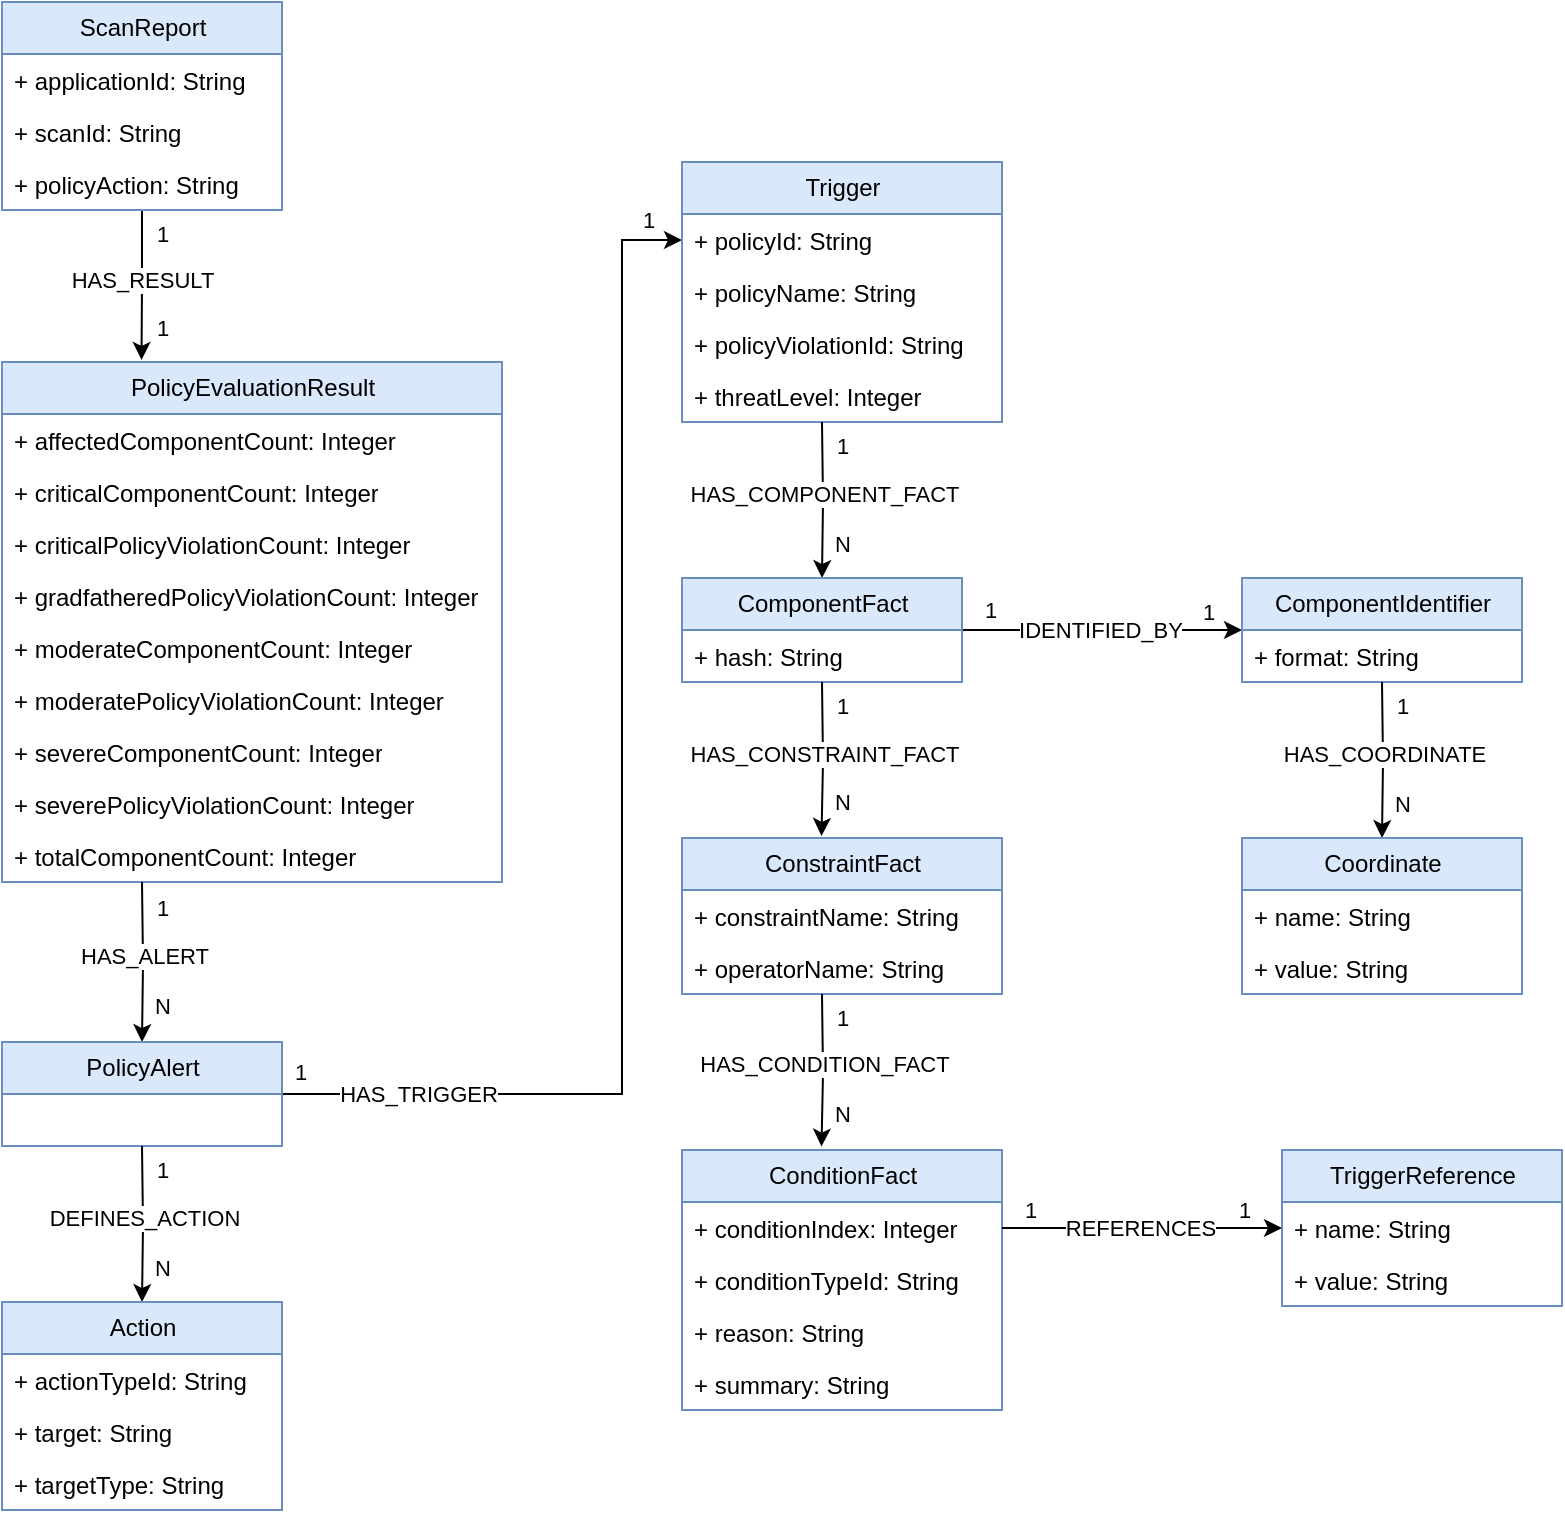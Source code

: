 <mxfile version="21.6.5" type="device">
  <diagram name="Page-1" id="bb-Nusykew6ayNnsiTSa">
    <mxGraphModel dx="1597" dy="669" grid="1" gridSize="10" guides="1" tooltips="1" connect="1" arrows="1" fold="1" page="1" pageScale="1" pageWidth="850" pageHeight="1100" math="0" shadow="0">
      <root>
        <mxCell id="0" />
        <mxCell id="1" parent="0" />
        <mxCell id="WvuEIHmxMnmnXl8fOKvt-11" style="edgeStyle=orthogonalEdgeStyle;rounded=0;orthogonalLoop=1;jettySize=auto;html=1;exitX=0.5;exitY=1;exitDx=0;exitDy=0;entryX=0.279;entryY=-0.004;entryDx=0;entryDy=0;entryPerimeter=0;" edge="1" parent="1" source="WvuEIHmxMnmnXl8fOKvt-3" target="WvuEIHmxMnmnXl8fOKvt-7">
          <mxGeometry relative="1" as="geometry" />
        </mxCell>
        <mxCell id="WvuEIHmxMnmnXl8fOKvt-12" value="HAS_RESULT" style="edgeLabel;html=1;align=center;verticalAlign=middle;resizable=0;points=[];" vertex="1" connectable="0" parent="WvuEIHmxMnmnXl8fOKvt-11">
          <mxGeometry x="-0.086" relative="1" as="geometry">
            <mxPoint as="offset" />
          </mxGeometry>
        </mxCell>
        <mxCell id="WvuEIHmxMnmnXl8fOKvt-13" value="1" style="edgeLabel;html=1;align=center;verticalAlign=middle;resizable=0;points=[];" vertex="1" connectable="0" parent="WvuEIHmxMnmnXl8fOKvt-11">
          <mxGeometry x="-0.688" y="-1" relative="1" as="geometry">
            <mxPoint x="11" as="offset" />
          </mxGeometry>
        </mxCell>
        <mxCell id="WvuEIHmxMnmnXl8fOKvt-14" value="1" style="edgeLabel;html=1;align=center;verticalAlign=middle;resizable=0;points=[];" vertex="1" connectable="0" parent="WvuEIHmxMnmnXl8fOKvt-11">
          <mxGeometry x="0.557" relative="1" as="geometry">
            <mxPoint x="10" as="offset" />
          </mxGeometry>
        </mxCell>
        <mxCell id="WvuEIHmxMnmnXl8fOKvt-3" value="ScanReport" style="swimlane;fontStyle=0;childLayout=stackLayout;horizontal=1;startSize=26;fillColor=#dae8fc;horizontalStack=0;resizeParent=1;resizeParentMax=0;resizeLast=0;collapsible=1;marginBottom=0;html=1;strokeColor=#6c8ebf;" vertex="1" parent="1">
          <mxGeometry x="40" y="40" width="140" height="104" as="geometry" />
        </mxCell>
        <mxCell id="WvuEIHmxMnmnXl8fOKvt-4" value="+ applicationId: String" style="text;strokeColor=none;fillColor=none;align=left;verticalAlign=top;spacingLeft=4;spacingRight=4;overflow=hidden;rotatable=0;points=[[0,0.5],[1,0.5]];portConstraint=eastwest;whiteSpace=wrap;html=1;" vertex="1" parent="WvuEIHmxMnmnXl8fOKvt-3">
          <mxGeometry y="26" width="140" height="26" as="geometry" />
        </mxCell>
        <mxCell id="WvuEIHmxMnmnXl8fOKvt-5" value="+ scanId: String" style="text;strokeColor=none;fillColor=none;align=left;verticalAlign=top;spacingLeft=4;spacingRight=4;overflow=hidden;rotatable=0;points=[[0,0.5],[1,0.5]];portConstraint=eastwest;whiteSpace=wrap;html=1;" vertex="1" parent="WvuEIHmxMnmnXl8fOKvt-3">
          <mxGeometry y="52" width="140" height="26" as="geometry" />
        </mxCell>
        <mxCell id="WvuEIHmxMnmnXl8fOKvt-6" value="+ policyAction: String" style="text;strokeColor=none;fillColor=none;align=left;verticalAlign=top;spacingLeft=4;spacingRight=4;overflow=hidden;rotatable=0;points=[[0,0.5],[1,0.5]];portConstraint=eastwest;whiteSpace=wrap;html=1;" vertex="1" parent="WvuEIHmxMnmnXl8fOKvt-3">
          <mxGeometry y="78" width="140" height="26" as="geometry" />
        </mxCell>
        <mxCell id="WvuEIHmxMnmnXl8fOKvt-7" value="PolicyEvaluationResult" style="swimlane;fontStyle=0;childLayout=stackLayout;horizontal=1;startSize=26;fillColor=#dae8fc;horizontalStack=0;resizeParent=1;resizeParentMax=0;resizeLast=0;collapsible=1;marginBottom=0;html=1;strokeColor=#6c8ebf;" vertex="1" parent="1">
          <mxGeometry x="40" y="220" width="250" height="260" as="geometry">
            <mxRectangle x="40" y="220" width="160" height="30" as="alternateBounds" />
          </mxGeometry>
        </mxCell>
        <mxCell id="WvuEIHmxMnmnXl8fOKvt-8" value="+ affectedComponentCount: Integer" style="text;strokeColor=none;fillColor=none;align=left;verticalAlign=top;spacingLeft=4;spacingRight=4;overflow=hidden;rotatable=0;points=[[0,0.5],[1,0.5]];portConstraint=eastwest;whiteSpace=wrap;html=1;" vertex="1" parent="WvuEIHmxMnmnXl8fOKvt-7">
          <mxGeometry y="26" width="250" height="26" as="geometry" />
        </mxCell>
        <mxCell id="WvuEIHmxMnmnXl8fOKvt-9" value="+ criticalComponentCount: Integer" style="text;strokeColor=none;fillColor=none;align=left;verticalAlign=top;spacingLeft=4;spacingRight=4;overflow=hidden;rotatable=0;points=[[0,0.5],[1,0.5]];portConstraint=eastwest;whiteSpace=wrap;html=1;" vertex="1" parent="WvuEIHmxMnmnXl8fOKvt-7">
          <mxGeometry y="52" width="250" height="26" as="geometry" />
        </mxCell>
        <mxCell id="WvuEIHmxMnmnXl8fOKvt-10" value="+ criticalPolicyViolationCount: Integer" style="text;strokeColor=none;fillColor=none;align=left;verticalAlign=top;spacingLeft=4;spacingRight=4;overflow=hidden;rotatable=0;points=[[0,0.5],[1,0.5]];portConstraint=eastwest;whiteSpace=wrap;html=1;" vertex="1" parent="WvuEIHmxMnmnXl8fOKvt-7">
          <mxGeometry y="78" width="250" height="26" as="geometry" />
        </mxCell>
        <mxCell id="WvuEIHmxMnmnXl8fOKvt-16" value="+ gradfatheredPolicyViolationCount: Integer" style="text;strokeColor=none;fillColor=none;align=left;verticalAlign=top;spacingLeft=4;spacingRight=4;overflow=hidden;rotatable=0;points=[[0,0.5],[1,0.5]];portConstraint=eastwest;whiteSpace=wrap;html=1;" vertex="1" parent="WvuEIHmxMnmnXl8fOKvt-7">
          <mxGeometry y="104" width="250" height="26" as="geometry" />
        </mxCell>
        <mxCell id="WvuEIHmxMnmnXl8fOKvt-17" value="+ moderateComponentCount: Integer" style="text;strokeColor=none;fillColor=none;align=left;verticalAlign=top;spacingLeft=4;spacingRight=4;overflow=hidden;rotatable=0;points=[[0,0.5],[1,0.5]];portConstraint=eastwest;whiteSpace=wrap;html=1;" vertex="1" parent="WvuEIHmxMnmnXl8fOKvt-7">
          <mxGeometry y="130" width="250" height="26" as="geometry" />
        </mxCell>
        <mxCell id="WvuEIHmxMnmnXl8fOKvt-18" value="+ moderatePolicyViolationCount: Integer" style="text;strokeColor=none;fillColor=none;align=left;verticalAlign=top;spacingLeft=4;spacingRight=4;overflow=hidden;rotatable=0;points=[[0,0.5],[1,0.5]];portConstraint=eastwest;whiteSpace=wrap;html=1;" vertex="1" parent="WvuEIHmxMnmnXl8fOKvt-7">
          <mxGeometry y="156" width="250" height="26" as="geometry" />
        </mxCell>
        <mxCell id="WvuEIHmxMnmnXl8fOKvt-20" value="+ severeComponentCount: Integer" style="text;strokeColor=none;fillColor=none;align=left;verticalAlign=top;spacingLeft=4;spacingRight=4;overflow=hidden;rotatable=0;points=[[0,0.5],[1,0.5]];portConstraint=eastwest;whiteSpace=wrap;html=1;" vertex="1" parent="WvuEIHmxMnmnXl8fOKvt-7">
          <mxGeometry y="182" width="250" height="26" as="geometry" />
        </mxCell>
        <mxCell id="WvuEIHmxMnmnXl8fOKvt-21" value="+ severePolicyViolationCount: Integer" style="text;strokeColor=none;fillColor=none;align=left;verticalAlign=top;spacingLeft=4;spacingRight=4;overflow=hidden;rotatable=0;points=[[0,0.5],[1,0.5]];portConstraint=eastwest;whiteSpace=wrap;html=1;" vertex="1" parent="WvuEIHmxMnmnXl8fOKvt-7">
          <mxGeometry y="208" width="250" height="26" as="geometry" />
        </mxCell>
        <mxCell id="WvuEIHmxMnmnXl8fOKvt-22" value="+ totalComponentCount: Integer" style="text;strokeColor=none;fillColor=none;align=left;verticalAlign=top;spacingLeft=4;spacingRight=4;overflow=hidden;rotatable=0;points=[[0,0.5],[1,0.5]];portConstraint=eastwest;whiteSpace=wrap;html=1;" vertex="1" parent="WvuEIHmxMnmnXl8fOKvt-7">
          <mxGeometry y="234" width="250" height="26" as="geometry" />
        </mxCell>
        <mxCell id="WvuEIHmxMnmnXl8fOKvt-23" style="edgeStyle=orthogonalEdgeStyle;rounded=0;orthogonalLoop=1;jettySize=auto;html=1;exitX=0.5;exitY=1;exitDx=0;exitDy=0;entryX=0.5;entryY=0;entryDx=0;entryDy=0;" edge="1" parent="1" target="WvuEIHmxMnmnXl8fOKvt-27">
          <mxGeometry relative="1" as="geometry">
            <mxPoint x="110" y="480" as="sourcePoint" />
          </mxGeometry>
        </mxCell>
        <mxCell id="WvuEIHmxMnmnXl8fOKvt-24" value="HAS_ALERT" style="edgeLabel;html=1;align=center;verticalAlign=middle;resizable=0;points=[];" vertex="1" connectable="0" parent="WvuEIHmxMnmnXl8fOKvt-23">
          <mxGeometry x="-0.086" relative="1" as="geometry">
            <mxPoint as="offset" />
          </mxGeometry>
        </mxCell>
        <mxCell id="WvuEIHmxMnmnXl8fOKvt-25" value="1" style="edgeLabel;html=1;align=center;verticalAlign=middle;resizable=0;points=[];" vertex="1" connectable="0" parent="WvuEIHmxMnmnXl8fOKvt-23">
          <mxGeometry x="-0.688" y="-1" relative="1" as="geometry">
            <mxPoint x="11" as="offset" />
          </mxGeometry>
        </mxCell>
        <mxCell id="WvuEIHmxMnmnXl8fOKvt-26" value="N" style="edgeLabel;html=1;align=center;verticalAlign=middle;resizable=0;points=[];" vertex="1" connectable="0" parent="WvuEIHmxMnmnXl8fOKvt-23">
          <mxGeometry x="0.557" relative="1" as="geometry">
            <mxPoint x="10" as="offset" />
          </mxGeometry>
        </mxCell>
        <mxCell id="WvuEIHmxMnmnXl8fOKvt-43" style="edgeStyle=orthogonalEdgeStyle;rounded=0;orthogonalLoop=1;jettySize=auto;html=1;exitX=1;exitY=0.5;exitDx=0;exitDy=0;entryX=0;entryY=0.5;entryDx=0;entryDy=0;" edge="1" parent="1" source="WvuEIHmxMnmnXl8fOKvt-27" target="WvuEIHmxMnmnXl8fOKvt-46">
          <mxGeometry relative="1" as="geometry">
            <mxPoint x="380" y="246.0" as="targetPoint" />
            <Array as="points">
              <mxPoint x="350" y="586" />
              <mxPoint x="350" y="159" />
            </Array>
          </mxGeometry>
        </mxCell>
        <mxCell id="WvuEIHmxMnmnXl8fOKvt-54" value="HAS_TRIGGER" style="edgeLabel;html=1;align=center;verticalAlign=middle;resizable=0;points=[];" vertex="1" connectable="0" parent="WvuEIHmxMnmnXl8fOKvt-43">
          <mxGeometry x="-0.785" relative="1" as="geometry">
            <mxPoint as="offset" />
          </mxGeometry>
        </mxCell>
        <mxCell id="WvuEIHmxMnmnXl8fOKvt-55" value="1" style="edgeLabel;html=1;align=center;verticalAlign=middle;resizable=0;points=[];" vertex="1" connectable="0" parent="WvuEIHmxMnmnXl8fOKvt-43">
          <mxGeometry x="-0.971" y="2" relative="1" as="geometry">
            <mxPoint y="-9" as="offset" />
          </mxGeometry>
        </mxCell>
        <mxCell id="WvuEIHmxMnmnXl8fOKvt-56" value="1" style="edgeLabel;html=1;align=center;verticalAlign=middle;resizable=0;points=[];" vertex="1" connectable="0" parent="WvuEIHmxMnmnXl8fOKvt-43">
          <mxGeometry x="0.912" y="1" relative="1" as="geometry">
            <mxPoint x="10" y="-9" as="offset" />
          </mxGeometry>
        </mxCell>
        <mxCell id="WvuEIHmxMnmnXl8fOKvt-27" value="PolicyAlert" style="swimlane;fontStyle=0;childLayout=stackLayout;horizontal=1;startSize=26;fillColor=#dae8fc;horizontalStack=0;resizeParent=1;resizeParentMax=0;resizeLast=0;collapsible=1;marginBottom=0;html=1;strokeColor=#6c8ebf;" vertex="1" parent="1">
          <mxGeometry x="40" y="560" width="140" height="52" as="geometry">
            <mxRectangle x="40" y="220" width="160" height="30" as="alternateBounds" />
          </mxGeometry>
        </mxCell>
        <mxCell id="WvuEIHmxMnmnXl8fOKvt-37" style="edgeStyle=orthogonalEdgeStyle;rounded=0;orthogonalLoop=1;jettySize=auto;html=1;exitX=0.5;exitY=1;exitDx=0;exitDy=0;entryX=0.5;entryY=0;entryDx=0;entryDy=0;" edge="1" parent="1" target="WvuEIHmxMnmnXl8fOKvt-49">
          <mxGeometry relative="1" as="geometry">
            <mxPoint x="110" y="612" as="sourcePoint" />
            <mxPoint x="110" y="692" as="targetPoint" />
          </mxGeometry>
        </mxCell>
        <mxCell id="WvuEIHmxMnmnXl8fOKvt-38" value="DEFINES_ACTION" style="edgeLabel;html=1;align=center;verticalAlign=middle;resizable=0;points=[];" vertex="1" connectable="0" parent="WvuEIHmxMnmnXl8fOKvt-37">
          <mxGeometry x="-0.086" relative="1" as="geometry">
            <mxPoint as="offset" />
          </mxGeometry>
        </mxCell>
        <mxCell id="WvuEIHmxMnmnXl8fOKvt-39" value="1" style="edgeLabel;html=1;align=center;verticalAlign=middle;resizable=0;points=[];" vertex="1" connectable="0" parent="WvuEIHmxMnmnXl8fOKvt-37">
          <mxGeometry x="-0.688" y="-1" relative="1" as="geometry">
            <mxPoint x="11" as="offset" />
          </mxGeometry>
        </mxCell>
        <mxCell id="WvuEIHmxMnmnXl8fOKvt-40" value="N" style="edgeLabel;html=1;align=center;verticalAlign=middle;resizable=0;points=[];" vertex="1" connectable="0" parent="WvuEIHmxMnmnXl8fOKvt-37">
          <mxGeometry x="0.557" relative="1" as="geometry">
            <mxPoint x="10" as="offset" />
          </mxGeometry>
        </mxCell>
        <mxCell id="WvuEIHmxMnmnXl8fOKvt-45" value="Trigger" style="swimlane;fontStyle=0;childLayout=stackLayout;horizontal=1;startSize=26;fillColor=#dae8fc;horizontalStack=0;resizeParent=1;resizeParentMax=0;resizeLast=0;collapsible=1;marginBottom=0;html=1;strokeColor=#6c8ebf;" vertex="1" parent="1">
          <mxGeometry x="380" y="120" width="160" height="130" as="geometry" />
        </mxCell>
        <mxCell id="WvuEIHmxMnmnXl8fOKvt-46" value="+ policyId: String" style="text;strokeColor=none;fillColor=none;align=left;verticalAlign=top;spacingLeft=4;spacingRight=4;overflow=hidden;rotatable=0;points=[[0,0.5],[1,0.5]];portConstraint=eastwest;whiteSpace=wrap;html=1;" vertex="1" parent="WvuEIHmxMnmnXl8fOKvt-45">
          <mxGeometry y="26" width="160" height="26" as="geometry" />
        </mxCell>
        <mxCell id="WvuEIHmxMnmnXl8fOKvt-47" value="+ policyName: String" style="text;strokeColor=none;fillColor=none;align=left;verticalAlign=top;spacingLeft=4;spacingRight=4;overflow=hidden;rotatable=0;points=[[0,0.5],[1,0.5]];portConstraint=eastwest;whiteSpace=wrap;html=1;" vertex="1" parent="WvuEIHmxMnmnXl8fOKvt-45">
          <mxGeometry y="52" width="160" height="26" as="geometry" />
        </mxCell>
        <mxCell id="WvuEIHmxMnmnXl8fOKvt-48" value="+ policyViolationId: String" style="text;strokeColor=none;fillColor=none;align=left;verticalAlign=top;spacingLeft=4;spacingRight=4;overflow=hidden;rotatable=0;points=[[0,0.5],[1,0.5]];portConstraint=eastwest;whiteSpace=wrap;html=1;" vertex="1" parent="WvuEIHmxMnmnXl8fOKvt-45">
          <mxGeometry y="78" width="160" height="26" as="geometry" />
        </mxCell>
        <mxCell id="WvuEIHmxMnmnXl8fOKvt-53" value="+ threatLevel: Integer" style="text;strokeColor=none;fillColor=none;align=left;verticalAlign=top;spacingLeft=4;spacingRight=4;overflow=hidden;rotatable=0;points=[[0,0.5],[1,0.5]];portConstraint=eastwest;whiteSpace=wrap;html=1;" vertex="1" parent="WvuEIHmxMnmnXl8fOKvt-45">
          <mxGeometry y="104" width="160" height="26" as="geometry" />
        </mxCell>
        <mxCell id="WvuEIHmxMnmnXl8fOKvt-49" value="Action" style="swimlane;fontStyle=0;childLayout=stackLayout;horizontal=1;startSize=26;fillColor=#dae8fc;horizontalStack=0;resizeParent=1;resizeParentMax=0;resizeLast=0;collapsible=1;marginBottom=0;html=1;strokeColor=#6c8ebf;" vertex="1" parent="1">
          <mxGeometry x="40" y="690" width="140" height="104" as="geometry" />
        </mxCell>
        <mxCell id="WvuEIHmxMnmnXl8fOKvt-50" value="+ actionTypeId: String" style="text;strokeColor=none;fillColor=none;align=left;verticalAlign=top;spacingLeft=4;spacingRight=4;overflow=hidden;rotatable=0;points=[[0,0.5],[1,0.5]];portConstraint=eastwest;whiteSpace=wrap;html=1;" vertex="1" parent="WvuEIHmxMnmnXl8fOKvt-49">
          <mxGeometry y="26" width="140" height="26" as="geometry" />
        </mxCell>
        <mxCell id="WvuEIHmxMnmnXl8fOKvt-51" value="+ target: String" style="text;strokeColor=none;fillColor=none;align=left;verticalAlign=top;spacingLeft=4;spacingRight=4;overflow=hidden;rotatable=0;points=[[0,0.5],[1,0.5]];portConstraint=eastwest;whiteSpace=wrap;html=1;" vertex="1" parent="WvuEIHmxMnmnXl8fOKvt-49">
          <mxGeometry y="52" width="140" height="26" as="geometry" />
        </mxCell>
        <mxCell id="WvuEIHmxMnmnXl8fOKvt-52" value="+ targetType: String" style="text;strokeColor=none;fillColor=none;align=left;verticalAlign=top;spacingLeft=4;spacingRight=4;overflow=hidden;rotatable=0;points=[[0,0.5],[1,0.5]];portConstraint=eastwest;whiteSpace=wrap;html=1;" vertex="1" parent="WvuEIHmxMnmnXl8fOKvt-49">
          <mxGeometry y="78" width="140" height="26" as="geometry" />
        </mxCell>
        <mxCell id="WvuEIHmxMnmnXl8fOKvt-61" style="edgeStyle=orthogonalEdgeStyle;rounded=0;orthogonalLoop=1;jettySize=auto;html=1;exitX=0.5;exitY=1;exitDx=0;exitDy=0;entryX=0.5;entryY=0;entryDx=0;entryDy=0;" edge="1" parent="1" target="WvuEIHmxMnmnXl8fOKvt-65">
          <mxGeometry relative="1" as="geometry">
            <mxPoint x="450" y="250" as="sourcePoint" />
            <mxPoint x="450" y="330" as="targetPoint" />
          </mxGeometry>
        </mxCell>
        <mxCell id="WvuEIHmxMnmnXl8fOKvt-62" value="HAS_COMPONENT_FACT" style="edgeLabel;html=1;align=center;verticalAlign=middle;resizable=0;points=[];" vertex="1" connectable="0" parent="WvuEIHmxMnmnXl8fOKvt-61">
          <mxGeometry x="-0.086" relative="1" as="geometry">
            <mxPoint as="offset" />
          </mxGeometry>
        </mxCell>
        <mxCell id="WvuEIHmxMnmnXl8fOKvt-63" value="1" style="edgeLabel;html=1;align=center;verticalAlign=middle;resizable=0;points=[];" vertex="1" connectable="0" parent="WvuEIHmxMnmnXl8fOKvt-61">
          <mxGeometry x="-0.688" y="-1" relative="1" as="geometry">
            <mxPoint x="11" as="offset" />
          </mxGeometry>
        </mxCell>
        <mxCell id="WvuEIHmxMnmnXl8fOKvt-64" value="N" style="edgeLabel;html=1;align=center;verticalAlign=middle;resizable=0;points=[];" vertex="1" connectable="0" parent="WvuEIHmxMnmnXl8fOKvt-61">
          <mxGeometry x="0.557" relative="1" as="geometry">
            <mxPoint x="10" as="offset" />
          </mxGeometry>
        </mxCell>
        <mxCell id="WvuEIHmxMnmnXl8fOKvt-81" style="edgeStyle=orthogonalEdgeStyle;rounded=0;orthogonalLoop=1;jettySize=auto;html=1;exitX=1;exitY=0.5;exitDx=0;exitDy=0;entryX=0;entryY=0.5;entryDx=0;entryDy=0;" edge="1" parent="1" source="WvuEIHmxMnmnXl8fOKvt-65" target="WvuEIHmxMnmnXl8fOKvt-79">
          <mxGeometry relative="1" as="geometry" />
        </mxCell>
        <mxCell id="WvuEIHmxMnmnXl8fOKvt-90" value="IDENTIFIED_BY" style="edgeLabel;html=1;align=center;verticalAlign=middle;resizable=0;points=[];" vertex="1" connectable="0" parent="WvuEIHmxMnmnXl8fOKvt-81">
          <mxGeometry x="-0.096" relative="1" as="geometry">
            <mxPoint x="5" as="offset" />
          </mxGeometry>
        </mxCell>
        <mxCell id="WvuEIHmxMnmnXl8fOKvt-91" value="1" style="edgeLabel;html=1;align=center;verticalAlign=middle;resizable=0;points=[];" vertex="1" connectable="0" parent="WvuEIHmxMnmnXl8fOKvt-81">
          <mxGeometry x="-0.808" relative="1" as="geometry">
            <mxPoint y="-10" as="offset" />
          </mxGeometry>
        </mxCell>
        <mxCell id="WvuEIHmxMnmnXl8fOKvt-92" value="1" style="edgeLabel;html=1;align=center;verticalAlign=middle;resizable=0;points=[];" vertex="1" connectable="0" parent="WvuEIHmxMnmnXl8fOKvt-81">
          <mxGeometry x="0.756" relative="1" as="geometry">
            <mxPoint y="-9" as="offset" />
          </mxGeometry>
        </mxCell>
        <mxCell id="WvuEIHmxMnmnXl8fOKvt-65" value="ComponentFact" style="swimlane;fontStyle=0;childLayout=stackLayout;horizontal=1;startSize=26;fillColor=#dae8fc;horizontalStack=0;resizeParent=1;resizeParentMax=0;resizeLast=0;collapsible=1;marginBottom=0;html=1;strokeColor=#6c8ebf;" vertex="1" parent="1">
          <mxGeometry x="380" y="328" width="140" height="52" as="geometry" />
        </mxCell>
        <mxCell id="WvuEIHmxMnmnXl8fOKvt-66" value="+ hash: String" style="text;strokeColor=none;fillColor=none;align=left;verticalAlign=top;spacingLeft=4;spacingRight=4;overflow=hidden;rotatable=0;points=[[0,0.5],[1,0.5]];portConstraint=eastwest;whiteSpace=wrap;html=1;" vertex="1" parent="WvuEIHmxMnmnXl8fOKvt-65">
          <mxGeometry y="26" width="140" height="26" as="geometry" />
        </mxCell>
        <mxCell id="WvuEIHmxMnmnXl8fOKvt-69" style="edgeStyle=orthogonalEdgeStyle;rounded=0;orthogonalLoop=1;jettySize=auto;html=1;exitX=0.5;exitY=1;exitDx=0;exitDy=0;entryX=0.436;entryY=-0.013;entryDx=0;entryDy=0;entryPerimeter=0;" edge="1" parent="1" target="WvuEIHmxMnmnXl8fOKvt-73">
          <mxGeometry relative="1" as="geometry">
            <mxPoint x="450" y="380" as="sourcePoint" />
            <mxPoint x="450" y="460" as="targetPoint" />
          </mxGeometry>
        </mxCell>
        <mxCell id="WvuEIHmxMnmnXl8fOKvt-70" value="HAS_CONSTRAINT_FACT" style="edgeLabel;html=1;align=center;verticalAlign=middle;resizable=0;points=[];" vertex="1" connectable="0" parent="WvuEIHmxMnmnXl8fOKvt-69">
          <mxGeometry x="-0.086" relative="1" as="geometry">
            <mxPoint as="offset" />
          </mxGeometry>
        </mxCell>
        <mxCell id="WvuEIHmxMnmnXl8fOKvt-71" value="1" style="edgeLabel;html=1;align=center;verticalAlign=middle;resizable=0;points=[];" vertex="1" connectable="0" parent="WvuEIHmxMnmnXl8fOKvt-69">
          <mxGeometry x="-0.688" y="-1" relative="1" as="geometry">
            <mxPoint x="11" as="offset" />
          </mxGeometry>
        </mxCell>
        <mxCell id="WvuEIHmxMnmnXl8fOKvt-72" value="N" style="edgeLabel;html=1;align=center;verticalAlign=middle;resizable=0;points=[];" vertex="1" connectable="0" parent="WvuEIHmxMnmnXl8fOKvt-69">
          <mxGeometry x="0.557" relative="1" as="geometry">
            <mxPoint x="10" as="offset" />
          </mxGeometry>
        </mxCell>
        <mxCell id="WvuEIHmxMnmnXl8fOKvt-73" value="ConstraintFact" style="swimlane;fontStyle=0;childLayout=stackLayout;horizontal=1;startSize=26;fillColor=#dae8fc;horizontalStack=0;resizeParent=1;resizeParentMax=0;resizeLast=0;collapsible=1;marginBottom=0;html=1;strokeColor=#6c8ebf;" vertex="1" parent="1">
          <mxGeometry x="380" y="458" width="160" height="78" as="geometry" />
        </mxCell>
        <mxCell id="WvuEIHmxMnmnXl8fOKvt-74" value="+ constraintName: String" style="text;strokeColor=none;fillColor=none;align=left;verticalAlign=top;spacingLeft=4;spacingRight=4;overflow=hidden;rotatable=0;points=[[0,0.5],[1,0.5]];portConstraint=eastwest;whiteSpace=wrap;html=1;" vertex="1" parent="WvuEIHmxMnmnXl8fOKvt-73">
          <mxGeometry y="26" width="160" height="26" as="geometry" />
        </mxCell>
        <mxCell id="WvuEIHmxMnmnXl8fOKvt-89" value="+ operatorName: String" style="text;strokeColor=none;fillColor=none;align=left;verticalAlign=top;spacingLeft=4;spacingRight=4;overflow=hidden;rotatable=0;points=[[0,0.5],[1,0.5]];portConstraint=eastwest;whiteSpace=wrap;html=1;" vertex="1" parent="WvuEIHmxMnmnXl8fOKvt-73">
          <mxGeometry y="52" width="160" height="26" as="geometry" />
        </mxCell>
        <mxCell id="WvuEIHmxMnmnXl8fOKvt-79" value="ComponentIdentifier" style="swimlane;fontStyle=0;childLayout=stackLayout;horizontal=1;startSize=26;fillColor=#dae8fc;horizontalStack=0;resizeParent=1;resizeParentMax=0;resizeLast=0;collapsible=1;marginBottom=0;html=1;strokeColor=#6c8ebf;" vertex="1" parent="1">
          <mxGeometry x="660" y="328" width="140" height="52" as="geometry" />
        </mxCell>
        <mxCell id="WvuEIHmxMnmnXl8fOKvt-80" value="+ format: String" style="text;strokeColor=none;fillColor=none;align=left;verticalAlign=top;spacingLeft=4;spacingRight=4;overflow=hidden;rotatable=0;points=[[0,0.5],[1,0.5]];portConstraint=eastwest;whiteSpace=wrap;html=1;" vertex="1" parent="WvuEIHmxMnmnXl8fOKvt-79">
          <mxGeometry y="26" width="140" height="26" as="geometry" />
        </mxCell>
        <mxCell id="WvuEIHmxMnmnXl8fOKvt-82" style="edgeStyle=orthogonalEdgeStyle;rounded=0;orthogonalLoop=1;jettySize=auto;html=1;exitX=0.5;exitY=1;exitDx=0;exitDy=0;entryX=0.5;entryY=0;entryDx=0;entryDy=0;" edge="1" parent="1" target="WvuEIHmxMnmnXl8fOKvt-86">
          <mxGeometry relative="1" as="geometry">
            <mxPoint x="730" y="380" as="sourcePoint" />
            <mxPoint x="730" y="460" as="targetPoint" />
          </mxGeometry>
        </mxCell>
        <mxCell id="WvuEIHmxMnmnXl8fOKvt-83" value="HAS_COORDINATE" style="edgeLabel;html=1;align=center;verticalAlign=middle;resizable=0;points=[];" vertex="1" connectable="0" parent="WvuEIHmxMnmnXl8fOKvt-82">
          <mxGeometry x="-0.086" relative="1" as="geometry">
            <mxPoint as="offset" />
          </mxGeometry>
        </mxCell>
        <mxCell id="WvuEIHmxMnmnXl8fOKvt-84" value="1" style="edgeLabel;html=1;align=center;verticalAlign=middle;resizable=0;points=[];" vertex="1" connectable="0" parent="WvuEIHmxMnmnXl8fOKvt-82">
          <mxGeometry x="-0.688" y="-1" relative="1" as="geometry">
            <mxPoint x="11" as="offset" />
          </mxGeometry>
        </mxCell>
        <mxCell id="WvuEIHmxMnmnXl8fOKvt-85" value="N" style="edgeLabel;html=1;align=center;verticalAlign=middle;resizable=0;points=[];" vertex="1" connectable="0" parent="WvuEIHmxMnmnXl8fOKvt-82">
          <mxGeometry x="0.557" relative="1" as="geometry">
            <mxPoint x="10" as="offset" />
          </mxGeometry>
        </mxCell>
        <mxCell id="WvuEIHmxMnmnXl8fOKvt-86" value="Coordinate" style="swimlane;fontStyle=0;childLayout=stackLayout;horizontal=1;startSize=26;fillColor=#dae8fc;horizontalStack=0;resizeParent=1;resizeParentMax=0;resizeLast=0;collapsible=1;marginBottom=0;html=1;strokeColor=#6c8ebf;" vertex="1" parent="1">
          <mxGeometry x="660" y="458" width="140" height="78" as="geometry" />
        </mxCell>
        <mxCell id="WvuEIHmxMnmnXl8fOKvt-87" value="+ name: String" style="text;strokeColor=none;fillColor=none;align=left;verticalAlign=top;spacingLeft=4;spacingRight=4;overflow=hidden;rotatable=0;points=[[0,0.5],[1,0.5]];portConstraint=eastwest;whiteSpace=wrap;html=1;" vertex="1" parent="WvuEIHmxMnmnXl8fOKvt-86">
          <mxGeometry y="26" width="140" height="26" as="geometry" />
        </mxCell>
        <mxCell id="WvuEIHmxMnmnXl8fOKvt-88" value="+ value: String" style="text;strokeColor=none;fillColor=none;align=left;verticalAlign=top;spacingLeft=4;spacingRight=4;overflow=hidden;rotatable=0;points=[[0,0.5],[1,0.5]];portConstraint=eastwest;whiteSpace=wrap;html=1;" vertex="1" parent="WvuEIHmxMnmnXl8fOKvt-86">
          <mxGeometry y="52" width="140" height="26" as="geometry" />
        </mxCell>
        <mxCell id="WvuEIHmxMnmnXl8fOKvt-93" style="edgeStyle=orthogonalEdgeStyle;rounded=0;orthogonalLoop=1;jettySize=auto;html=1;exitX=0.5;exitY=1;exitDx=0;exitDy=0;entryX=0.436;entryY=-0.013;entryDx=0;entryDy=0;entryPerimeter=0;" edge="1" parent="1" target="WvuEIHmxMnmnXl8fOKvt-97">
          <mxGeometry relative="1" as="geometry">
            <mxPoint x="450" y="536" as="sourcePoint" />
            <mxPoint x="450" y="616" as="targetPoint" />
          </mxGeometry>
        </mxCell>
        <mxCell id="WvuEIHmxMnmnXl8fOKvt-94" value="HAS_CONDITION_FACT" style="edgeLabel;html=1;align=center;verticalAlign=middle;resizable=0;points=[];" vertex="1" connectable="0" parent="WvuEIHmxMnmnXl8fOKvt-93">
          <mxGeometry x="-0.086" relative="1" as="geometry">
            <mxPoint as="offset" />
          </mxGeometry>
        </mxCell>
        <mxCell id="WvuEIHmxMnmnXl8fOKvt-95" value="1" style="edgeLabel;html=1;align=center;verticalAlign=middle;resizable=0;points=[];" vertex="1" connectable="0" parent="WvuEIHmxMnmnXl8fOKvt-93">
          <mxGeometry x="-0.688" y="-1" relative="1" as="geometry">
            <mxPoint x="11" as="offset" />
          </mxGeometry>
        </mxCell>
        <mxCell id="WvuEIHmxMnmnXl8fOKvt-96" value="N" style="edgeLabel;html=1;align=center;verticalAlign=middle;resizable=0;points=[];" vertex="1" connectable="0" parent="WvuEIHmxMnmnXl8fOKvt-93">
          <mxGeometry x="0.557" relative="1" as="geometry">
            <mxPoint x="10" as="offset" />
          </mxGeometry>
        </mxCell>
        <mxCell id="WvuEIHmxMnmnXl8fOKvt-97" value="ConditionFact" style="swimlane;fontStyle=0;childLayout=stackLayout;horizontal=1;startSize=26;fillColor=#dae8fc;horizontalStack=0;resizeParent=1;resizeParentMax=0;resizeLast=0;collapsible=1;marginBottom=0;html=1;strokeColor=#6c8ebf;" vertex="1" parent="1">
          <mxGeometry x="380" y="614" width="160" height="130" as="geometry" />
        </mxCell>
        <mxCell id="WvuEIHmxMnmnXl8fOKvt-98" value="+ conditionIndex: Integer" style="text;strokeColor=none;fillColor=none;align=left;verticalAlign=top;spacingLeft=4;spacingRight=4;overflow=hidden;rotatable=0;points=[[0,0.5],[1,0.5]];portConstraint=eastwest;whiteSpace=wrap;html=1;" vertex="1" parent="WvuEIHmxMnmnXl8fOKvt-97">
          <mxGeometry y="26" width="160" height="26" as="geometry" />
        </mxCell>
        <mxCell id="WvuEIHmxMnmnXl8fOKvt-99" value="+ conditionTypeId: String" style="text;strokeColor=none;fillColor=none;align=left;verticalAlign=top;spacingLeft=4;spacingRight=4;overflow=hidden;rotatable=0;points=[[0,0.5],[1,0.5]];portConstraint=eastwest;whiteSpace=wrap;html=1;" vertex="1" parent="WvuEIHmxMnmnXl8fOKvt-97">
          <mxGeometry y="52" width="160" height="26" as="geometry" />
        </mxCell>
        <mxCell id="WvuEIHmxMnmnXl8fOKvt-101" value="+ reason: String" style="text;strokeColor=none;fillColor=none;align=left;verticalAlign=top;spacingLeft=4;spacingRight=4;overflow=hidden;rotatable=0;points=[[0,0.5],[1,0.5]];portConstraint=eastwest;whiteSpace=wrap;html=1;" vertex="1" parent="WvuEIHmxMnmnXl8fOKvt-97">
          <mxGeometry y="78" width="160" height="26" as="geometry" />
        </mxCell>
        <mxCell id="WvuEIHmxMnmnXl8fOKvt-100" value="+ summary: String" style="text;strokeColor=none;fillColor=none;align=left;verticalAlign=top;spacingLeft=4;spacingRight=4;overflow=hidden;rotatable=0;points=[[0,0.5],[1,0.5]];portConstraint=eastwest;whiteSpace=wrap;html=1;" vertex="1" parent="WvuEIHmxMnmnXl8fOKvt-97">
          <mxGeometry y="104" width="160" height="26" as="geometry" />
        </mxCell>
        <mxCell id="WvuEIHmxMnmnXl8fOKvt-106" value="TriggerReference" style="swimlane;fontStyle=0;childLayout=stackLayout;horizontal=1;startSize=26;fillColor=#dae8fc;horizontalStack=0;resizeParent=1;resizeParentMax=0;resizeLast=0;collapsible=1;marginBottom=0;html=1;strokeColor=#6c8ebf;" vertex="1" parent="1">
          <mxGeometry x="680" y="614" width="140" height="78" as="geometry" />
        </mxCell>
        <mxCell id="WvuEIHmxMnmnXl8fOKvt-107" value="+ name: String" style="text;strokeColor=none;fillColor=none;align=left;verticalAlign=top;spacingLeft=4;spacingRight=4;overflow=hidden;rotatable=0;points=[[0,0.5],[1,0.5]];portConstraint=eastwest;whiteSpace=wrap;html=1;" vertex="1" parent="WvuEIHmxMnmnXl8fOKvt-106">
          <mxGeometry y="26" width="140" height="26" as="geometry" />
        </mxCell>
        <mxCell id="WvuEIHmxMnmnXl8fOKvt-108" value="+ value: String" style="text;strokeColor=none;fillColor=none;align=left;verticalAlign=top;spacingLeft=4;spacingRight=4;overflow=hidden;rotatable=0;points=[[0,0.5],[1,0.5]];portConstraint=eastwest;whiteSpace=wrap;html=1;" vertex="1" parent="WvuEIHmxMnmnXl8fOKvt-106">
          <mxGeometry y="52" width="140" height="26" as="geometry" />
        </mxCell>
        <mxCell id="WvuEIHmxMnmnXl8fOKvt-109" style="edgeStyle=orthogonalEdgeStyle;rounded=0;orthogonalLoop=1;jettySize=auto;html=1;exitX=1;exitY=0.5;exitDx=0;exitDy=0;entryX=0;entryY=0.5;entryDx=0;entryDy=0;" edge="1" parent="1" source="WvuEIHmxMnmnXl8fOKvt-98" target="WvuEIHmxMnmnXl8fOKvt-107">
          <mxGeometry relative="1" as="geometry" />
        </mxCell>
        <mxCell id="WvuEIHmxMnmnXl8fOKvt-110" value="REFERENCES" style="edgeLabel;html=1;align=center;verticalAlign=middle;resizable=0;points=[];" vertex="1" connectable="0" parent="WvuEIHmxMnmnXl8fOKvt-109">
          <mxGeometry x="0.154" y="-2" relative="1" as="geometry">
            <mxPoint x="-12" y="-2" as="offset" />
          </mxGeometry>
        </mxCell>
        <mxCell id="WvuEIHmxMnmnXl8fOKvt-111" value="1" style="edgeLabel;html=1;align=center;verticalAlign=middle;resizable=0;points=[];" vertex="1" connectable="0" parent="WvuEIHmxMnmnXl8fOKvt-109">
          <mxGeometry x="-0.748" y="-2" relative="1" as="geometry">
            <mxPoint x="-4" y="-11" as="offset" />
          </mxGeometry>
        </mxCell>
        <mxCell id="WvuEIHmxMnmnXl8fOKvt-112" value="1" style="edgeLabel;html=1;align=center;verticalAlign=middle;resizable=0;points=[];" vertex="1" connectable="0" parent="WvuEIHmxMnmnXl8fOKvt-109">
          <mxGeometry x="0.733" y="1" relative="1" as="geometry">
            <mxPoint x="-1" y="-8" as="offset" />
          </mxGeometry>
        </mxCell>
      </root>
    </mxGraphModel>
  </diagram>
</mxfile>
